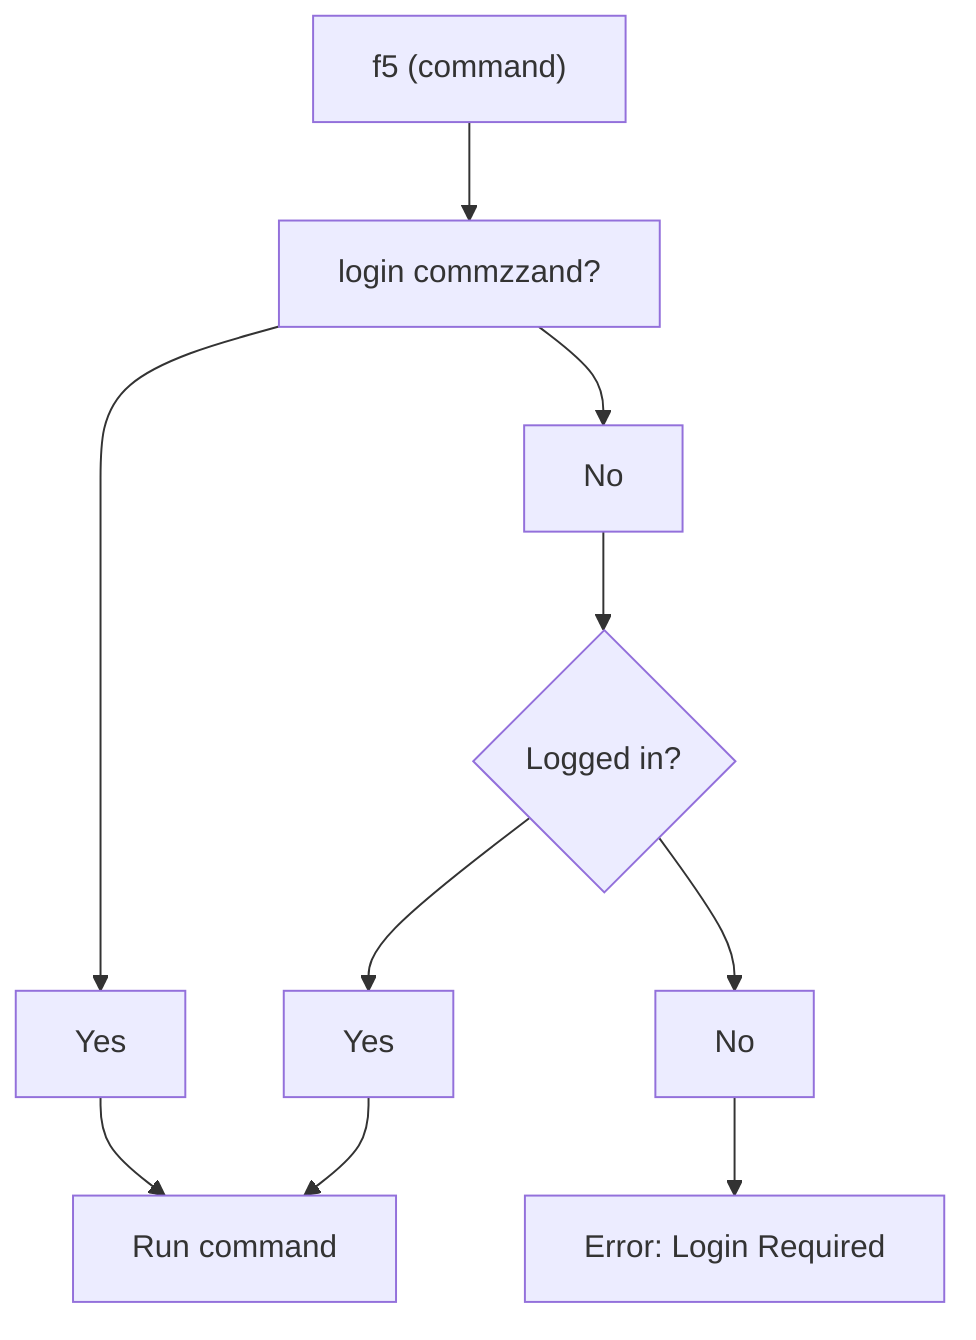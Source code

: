 graph TB
    init["f5 (command)"] --> login_cmd[login commzzand?]
    login_cmd --> login_cmd_yes[Yes]
    login_cmd --> login_cmd_no[No]
    login_cmd_yes --> run_cmd[Run command]
    login_cmd_no --> cmd_bigip_logged_in{Logged in?}
    cmd_bigip_logged_in --> cmd_bigip_run_cmd[Yes]
    cmd_bigip_logged_in --> cmd_bigip_login_required[No]
    cmd_bigip_run_cmd --> run_cmd
    cmd_bigip_login_required --> login_required[Error: Login Required]